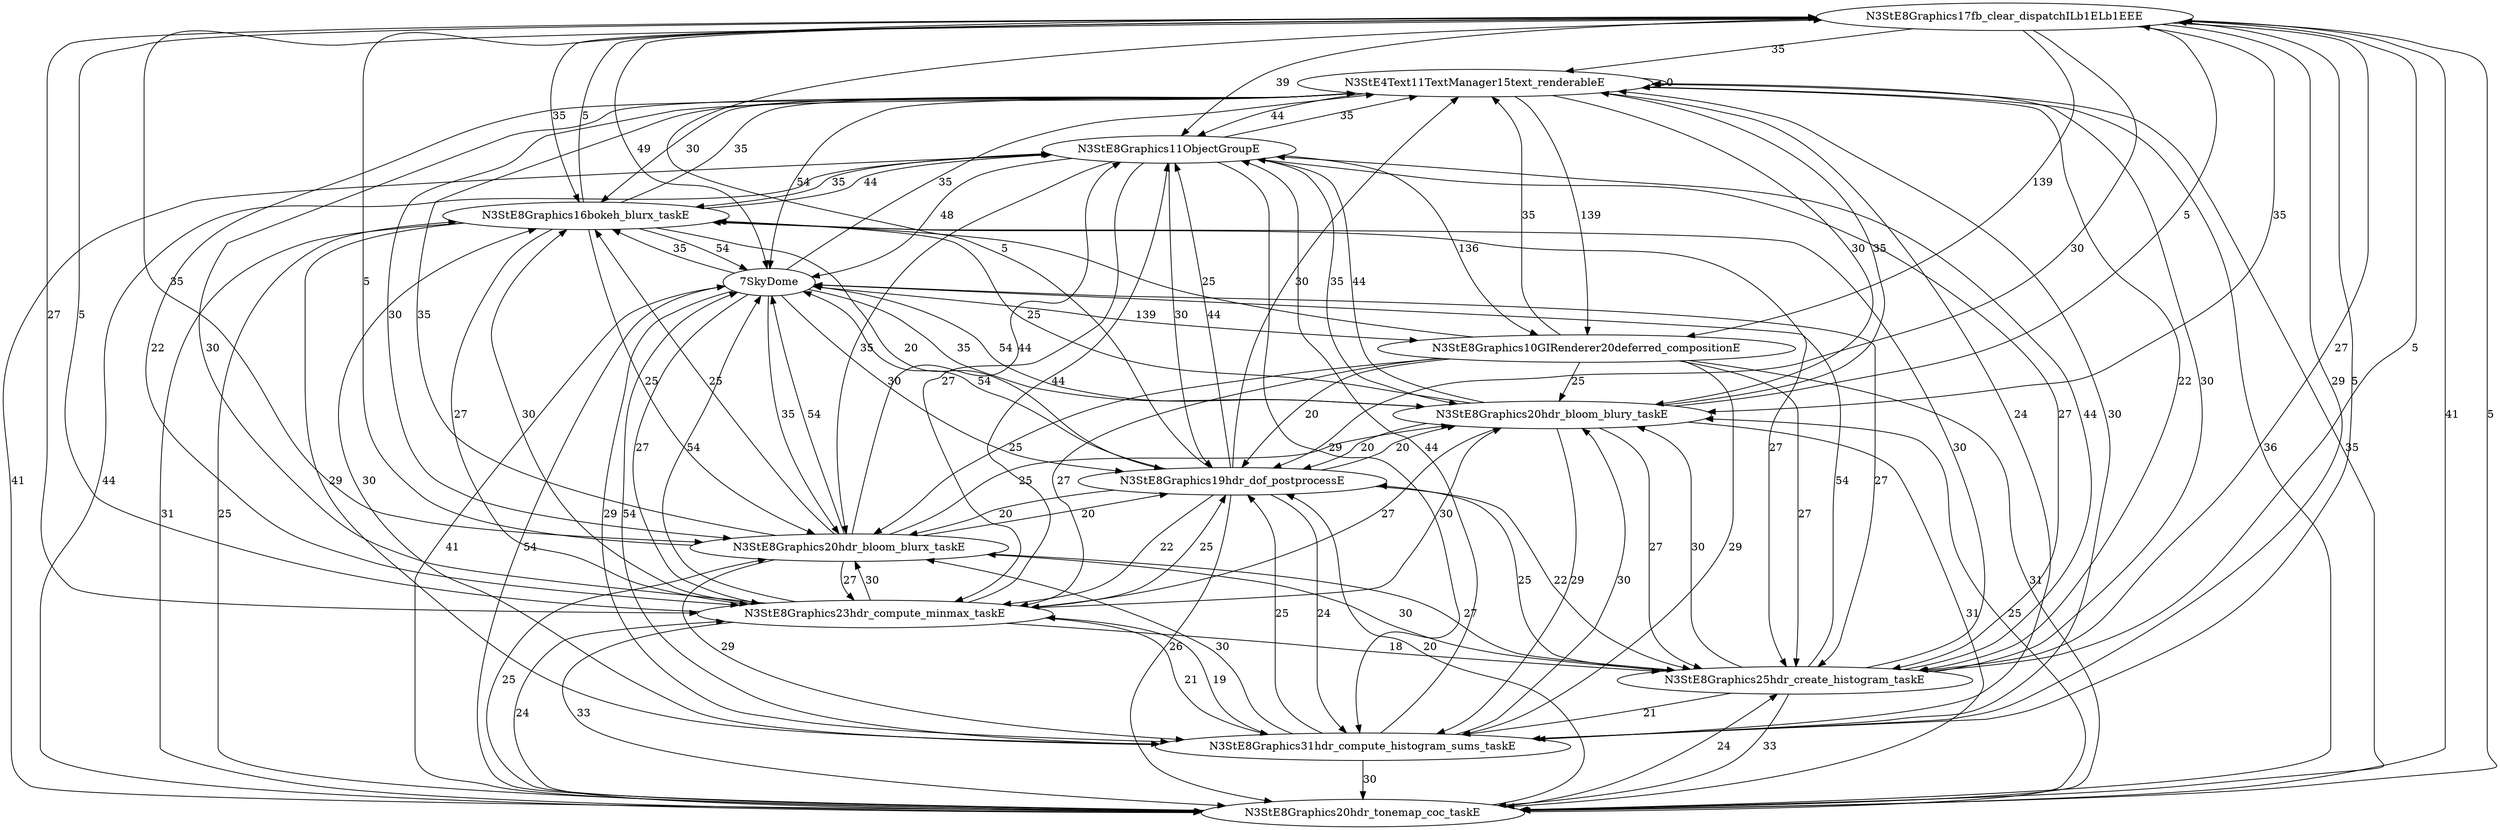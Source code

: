 digraph G {
	N3StE8Graphics17fb_clear_dispatchILb1ELb1EEE -> N3StE4Text11TextManager15text_renderableE	 [label=35];
	N3StE8Graphics17fb_clear_dispatchILb1ELb1EEE -> N3StE8Graphics11ObjectGroupE	 [label=39];
	N3StE8Graphics17fb_clear_dispatchILb1ELb1EEE -> N3StE8Graphics10GIRenderer20deferred_compositionE	 [label=139];
	N3StE8Graphics17fb_clear_dispatchILb1ELb1EEE -> N3StE8Graphics20hdr_tonemap_coc_taskE	 [label=41];
	N3StE8Graphics17fb_clear_dispatchILb1ELb1EEE -> N3StE8Graphics31hdr_compute_histogram_sums_taskE	 [label=29];
	N3StE8Graphics17fb_clear_dispatchILb1ELb1EEE -> N3StE8Graphics25hdr_create_histogram_taskE	 [label=27];
	N3StE8Graphics17fb_clear_dispatchILb1ELb1EEE -> N3StE8Graphics23hdr_compute_minmax_taskE	 [label=27];
	N3StE8Graphics17fb_clear_dispatchILb1ELb1EEE -> N3StE8Graphics20hdr_bloom_blurx_taskE	 [label=35];
	N3StE8Graphics17fb_clear_dispatchILb1ELb1EEE -> N3StE8Graphics19hdr_dof_postprocessE	 [label=30];
	N3StE8Graphics17fb_clear_dispatchILb1ELb1EEE -> "7SkyDome"	 [label=49];
	N3StE8Graphics17fb_clear_dispatchILb1ELb1EEE -> N3StE8Graphics20hdr_bloom_blury_taskE	 [label=35];
	N3StE8Graphics17fb_clear_dispatchILb1ELb1EEE -> N3StE8Graphics16bokeh_blurx_taskE	 [label=35];
	N3StE4Text11TextManager15text_renderableE -> N3StE4Text11TextManager15text_renderableE	 [label=0];
	N3StE4Text11TextManager15text_renderableE -> N3StE8Graphics11ObjectGroupE	 [label=44];
	N3StE4Text11TextManager15text_renderableE -> N3StE8Graphics10GIRenderer20deferred_compositionE	 [label=139];
	N3StE4Text11TextManager15text_renderableE -> N3StE8Graphics20hdr_tonemap_coc_taskE	 [label=36];
	N3StE4Text11TextManager15text_renderableE -> N3StE8Graphics31hdr_compute_histogram_sums_taskE	 [label=24];
	N3StE4Text11TextManager15text_renderableE -> N3StE8Graphics25hdr_create_histogram_taskE	 [label=22];
	N3StE4Text11TextManager15text_renderableE -> N3StE8Graphics23hdr_compute_minmax_taskE	 [label=22];
	N3StE4Text11TextManager15text_renderableE -> N3StE8Graphics20hdr_bloom_blurx_taskE	 [label=30];
	N3StE4Text11TextManager15text_renderableE -> "7SkyDome"	 [label=54];
	N3StE4Text11TextManager15text_renderableE -> N3StE8Graphics20hdr_bloom_blury_taskE	 [label=30];
	N3StE4Text11TextManager15text_renderableE -> N3StE8Graphics16bokeh_blurx_taskE	 [label=30];
	N3StE8Graphics11ObjectGroupE -> N3StE4Text11TextManager15text_renderableE	 [label=35];
	N3StE8Graphics11ObjectGroupE -> N3StE8Graphics10GIRenderer20deferred_compositionE	 [label=136];
	N3StE8Graphics11ObjectGroupE -> N3StE8Graphics20hdr_tonemap_coc_taskE	 [label=41];
	N3StE8Graphics11ObjectGroupE -> N3StE8Graphics31hdr_compute_histogram_sums_taskE	 [label=29];
	N3StE8Graphics11ObjectGroupE -> N3StE8Graphics25hdr_create_histogram_taskE	 [label=27];
	N3StE8Graphics11ObjectGroupE -> N3StE8Graphics23hdr_compute_minmax_taskE	 [label=27];
	N3StE8Graphics11ObjectGroupE -> N3StE8Graphics20hdr_bloom_blurx_taskE	 [label=35];
	N3StE8Graphics11ObjectGroupE -> N3StE8Graphics19hdr_dof_postprocessE	 [label=30];
	N3StE8Graphics11ObjectGroupE -> "7SkyDome"	 [label=48];
	N3StE8Graphics11ObjectGroupE -> N3StE8Graphics20hdr_bloom_blury_taskE	 [label=35];
	N3StE8Graphics11ObjectGroupE -> N3StE8Graphics16bokeh_blurx_taskE	 [label=35];
	N3StE8Graphics10GIRenderer20deferred_compositionE -> N3StE4Text11TextManager15text_renderableE	 [label=35];
	N3StE8Graphics10GIRenderer20deferred_compositionE -> N3StE8Graphics20hdr_tonemap_coc_taskE	 [label=31];
	N3StE8Graphics10GIRenderer20deferred_compositionE -> N3StE8Graphics31hdr_compute_histogram_sums_taskE	 [label=29];
	N3StE8Graphics10GIRenderer20deferred_compositionE -> N3StE8Graphics25hdr_create_histogram_taskE	 [label=27];
	N3StE8Graphics10GIRenderer20deferred_compositionE -> N3StE8Graphics23hdr_compute_minmax_taskE	 [label=27];
	N3StE8Graphics10GIRenderer20deferred_compositionE -> N3StE8Graphics20hdr_bloom_blurx_taskE	 [label=25];
	N3StE8Graphics10GIRenderer20deferred_compositionE -> N3StE8Graphics19hdr_dof_postprocessE	 [label=20];
	N3StE8Graphics10GIRenderer20deferred_compositionE -> N3StE8Graphics20hdr_bloom_blury_taskE	 [label=25];
	N3StE8Graphics10GIRenderer20deferred_compositionE -> N3StE8Graphics16bokeh_blurx_taskE	 [label=25];
	N3StE8Graphics20hdr_tonemap_coc_taskE -> N3StE8Graphics17fb_clear_dispatchILb1ELb1EEE	 [label=5];
	N3StE8Graphics20hdr_tonemap_coc_taskE -> N3StE4Text11TextManager15text_renderableE	 [label=35];
	N3StE8Graphics20hdr_tonemap_coc_taskE -> N3StE8Graphics11ObjectGroupE	 [label=44];
	N3StE8Graphics20hdr_tonemap_coc_taskE -> N3StE8Graphics25hdr_create_histogram_taskE	 [label=24];
	N3StE8Graphics20hdr_tonemap_coc_taskE -> N3StE8Graphics23hdr_compute_minmax_taskE	 [label=24];
	N3StE8Graphics20hdr_tonemap_coc_taskE -> N3StE8Graphics20hdr_bloom_blurx_taskE	 [label=25];
	N3StE8Graphics20hdr_tonemap_coc_taskE -> N3StE8Graphics19hdr_dof_postprocessE	 [label=20];
	N3StE8Graphics20hdr_tonemap_coc_taskE -> "7SkyDome"	 [label=54];
	N3StE8Graphics20hdr_tonemap_coc_taskE -> N3StE8Graphics20hdr_bloom_blury_taskE	 [label=25];
	N3StE8Graphics20hdr_tonemap_coc_taskE -> N3StE8Graphics16bokeh_blurx_taskE	 [label=25];
	N3StE8Graphics31hdr_compute_histogram_sums_taskE -> N3StE8Graphics17fb_clear_dispatchILb1ELb1EEE	 [label=5];
	N3StE8Graphics31hdr_compute_histogram_sums_taskE -> N3StE4Text11TextManager15text_renderableE	 [label=30];
	N3StE8Graphics31hdr_compute_histogram_sums_taskE -> N3StE8Graphics11ObjectGroupE	 [label=44];
	N3StE8Graphics31hdr_compute_histogram_sums_taskE -> N3StE8Graphics20hdr_tonemap_coc_taskE	 [label=30];
	N3StE8Graphics31hdr_compute_histogram_sums_taskE -> N3StE8Graphics23hdr_compute_minmax_taskE	 [label=19];
	N3StE8Graphics31hdr_compute_histogram_sums_taskE -> N3StE8Graphics20hdr_bloom_blurx_taskE	 [label=30];
	N3StE8Graphics31hdr_compute_histogram_sums_taskE -> N3StE8Graphics19hdr_dof_postprocessE	 [label=25];
	N3StE8Graphics31hdr_compute_histogram_sums_taskE -> "7SkyDome"	 [label=54];
	N3StE8Graphics31hdr_compute_histogram_sums_taskE -> N3StE8Graphics20hdr_bloom_blury_taskE	 [label=30];
	N3StE8Graphics31hdr_compute_histogram_sums_taskE -> N3StE8Graphics16bokeh_blurx_taskE	 [label=30];
	N3StE8Graphics25hdr_create_histogram_taskE -> N3StE8Graphics17fb_clear_dispatchILb1ELb1EEE	 [label=5];
	N3StE8Graphics25hdr_create_histogram_taskE -> N3StE4Text11TextManager15text_renderableE	 [label=30];
	N3StE8Graphics25hdr_create_histogram_taskE -> N3StE8Graphics11ObjectGroupE	 [label=44];
	N3StE8Graphics25hdr_create_histogram_taskE -> N3StE8Graphics20hdr_tonemap_coc_taskE	 [label=33];
	N3StE8Graphics25hdr_create_histogram_taskE -> N3StE8Graphics31hdr_compute_histogram_sums_taskE	 [label=21];
	N3StE8Graphics25hdr_create_histogram_taskE -> N3StE8Graphics20hdr_bloom_blurx_taskE	 [label=30];
	N3StE8Graphics25hdr_create_histogram_taskE -> N3StE8Graphics19hdr_dof_postprocessE	 [label=25];
	N3StE8Graphics25hdr_create_histogram_taskE -> "7SkyDome"	 [label=54];
	N3StE8Graphics25hdr_create_histogram_taskE -> N3StE8Graphics20hdr_bloom_blury_taskE	 [label=30];
	N3StE8Graphics25hdr_create_histogram_taskE -> N3StE8Graphics16bokeh_blurx_taskE	 [label=30];
	N3StE8Graphics23hdr_compute_minmax_taskE -> N3StE8Graphics17fb_clear_dispatchILb1ELb1EEE	 [label=5];
	N3StE8Graphics23hdr_compute_minmax_taskE -> N3StE4Text11TextManager15text_renderableE	 [label=30];
	N3StE8Graphics23hdr_compute_minmax_taskE -> N3StE8Graphics11ObjectGroupE	 [label=44];
	N3StE8Graphics23hdr_compute_minmax_taskE -> N3StE8Graphics20hdr_tonemap_coc_taskE	 [label=33];
	N3StE8Graphics23hdr_compute_minmax_taskE -> N3StE8Graphics31hdr_compute_histogram_sums_taskE	 [label=21];
	N3StE8Graphics23hdr_compute_minmax_taskE -> N3StE8Graphics25hdr_create_histogram_taskE	 [label=18];
	N3StE8Graphics23hdr_compute_minmax_taskE -> N3StE8Graphics20hdr_bloom_blurx_taskE	 [label=30];
	N3StE8Graphics23hdr_compute_minmax_taskE -> N3StE8Graphics19hdr_dof_postprocessE	 [label=25];
	N3StE8Graphics23hdr_compute_minmax_taskE -> "7SkyDome"	 [label=54];
	N3StE8Graphics23hdr_compute_minmax_taskE -> N3StE8Graphics20hdr_bloom_blury_taskE	 [label=30];
	N3StE8Graphics23hdr_compute_minmax_taskE -> N3StE8Graphics16bokeh_blurx_taskE	 [label=30];
	N3StE8Graphics20hdr_bloom_blurx_taskE -> N3StE8Graphics17fb_clear_dispatchILb1ELb1EEE	 [label=5];
	N3StE8Graphics20hdr_bloom_blurx_taskE -> N3StE4Text11TextManager15text_renderableE	 [label=35];
	N3StE8Graphics20hdr_bloom_blurx_taskE -> N3StE8Graphics11ObjectGroupE	 [label=44];
	N3StE8Graphics20hdr_bloom_blurx_taskE -> N3StE8Graphics31hdr_compute_histogram_sums_taskE	 [label=29];
	N3StE8Graphics20hdr_bloom_blurx_taskE -> N3StE8Graphics25hdr_create_histogram_taskE	 [label=27];
	N3StE8Graphics20hdr_bloom_blurx_taskE -> N3StE8Graphics23hdr_compute_minmax_taskE	 [label=27];
	N3StE8Graphics20hdr_bloom_blurx_taskE -> N3StE8Graphics19hdr_dof_postprocessE	 [label=20];
	N3StE8Graphics20hdr_bloom_blurx_taskE -> "7SkyDome"	 [label=54];
	N3StE8Graphics20hdr_bloom_blurx_taskE -> N3StE8Graphics20hdr_bloom_blury_taskE	 [label=25];
	N3StE8Graphics20hdr_bloom_blurx_taskE -> N3StE8Graphics16bokeh_blurx_taskE	 [label=25];
	N3StE8Graphics19hdr_dof_postprocessE -> N3StE8Graphics17fb_clear_dispatchILb1ELb1EEE	 [label=5];
	N3StE8Graphics19hdr_dof_postprocessE -> N3StE4Text11TextManager15text_renderableE	 [label=30];
	N3StE8Graphics19hdr_dof_postprocessE -> N3StE8Graphics11ObjectGroupE	 [label=44];
	N3StE8Graphics19hdr_dof_postprocessE -> N3StE8Graphics20hdr_tonemap_coc_taskE	 [label=26];
	N3StE8Graphics19hdr_dof_postprocessE -> N3StE8Graphics31hdr_compute_histogram_sums_taskE	 [label=24];
	N3StE8Graphics19hdr_dof_postprocessE -> N3StE8Graphics25hdr_create_histogram_taskE	 [label=22];
	N3StE8Graphics19hdr_dof_postprocessE -> N3StE8Graphics23hdr_compute_minmax_taskE	 [label=22];
	N3StE8Graphics19hdr_dof_postprocessE -> N3StE8Graphics20hdr_bloom_blurx_taskE	 [label=20];
	N3StE8Graphics19hdr_dof_postprocessE -> "7SkyDome"	 [label=54];
	N3StE8Graphics19hdr_dof_postprocessE -> N3StE8Graphics20hdr_bloom_blury_taskE	 [label=20];
	"7SkyDome" -> N3StE4Text11TextManager15text_renderableE	 [label=35];
	"7SkyDome" -> N3StE8Graphics10GIRenderer20deferred_compositionE	 [label=139];
	"7SkyDome" -> N3StE8Graphics20hdr_tonemap_coc_taskE	 [label=41];
	"7SkyDome" -> N3StE8Graphics31hdr_compute_histogram_sums_taskE	 [label=29];
	"7SkyDome" -> N3StE8Graphics25hdr_create_histogram_taskE	 [label=27];
	"7SkyDome" -> N3StE8Graphics23hdr_compute_minmax_taskE	 [label=27];
	"7SkyDome" -> N3StE8Graphics20hdr_bloom_blurx_taskE	 [label=35];
	"7SkyDome" -> N3StE8Graphics19hdr_dof_postprocessE	 [label=30];
	"7SkyDome" -> N3StE8Graphics20hdr_bloom_blury_taskE	 [label=35];
	"7SkyDome" -> N3StE8Graphics16bokeh_blurx_taskE	 [label=35];
	N3StE8Graphics20hdr_bloom_blury_taskE -> N3StE8Graphics17fb_clear_dispatchILb1ELb1EEE	 [label=5];
	N3StE8Graphics20hdr_bloom_blury_taskE -> N3StE4Text11TextManager15text_renderableE	 [label=35];
	N3StE8Graphics20hdr_bloom_blury_taskE -> N3StE8Graphics11ObjectGroupE	 [label=44];
	N3StE8Graphics20hdr_bloom_blury_taskE -> N3StE8Graphics20hdr_tonemap_coc_taskE	 [label=31];
	N3StE8Graphics20hdr_bloom_blury_taskE -> N3StE8Graphics31hdr_compute_histogram_sums_taskE	 [label=29];
	N3StE8Graphics20hdr_bloom_blury_taskE -> N3StE8Graphics25hdr_create_histogram_taskE	 [label=27];
	N3StE8Graphics20hdr_bloom_blury_taskE -> N3StE8Graphics23hdr_compute_minmax_taskE	 [label=27];
	N3StE8Graphics20hdr_bloom_blury_taskE -> N3StE8Graphics19hdr_dof_postprocessE	 [label=20];
	N3StE8Graphics20hdr_bloom_blury_taskE -> "7SkyDome"	 [label=54];
	N3StE8Graphics20hdr_bloom_blury_taskE -> N3StE8Graphics16bokeh_blurx_taskE	 [label=25];
	N3StE8Graphics16bokeh_blurx_taskE -> N3StE8Graphics17fb_clear_dispatchILb1ELb1EEE	 [label=5];
	N3StE8Graphics16bokeh_blurx_taskE -> N3StE4Text11TextManager15text_renderableE	 [label=35];
	N3StE8Graphics16bokeh_blurx_taskE -> N3StE8Graphics11ObjectGroupE	 [label=44];
	N3StE8Graphics16bokeh_blurx_taskE -> N3StE8Graphics20hdr_tonemap_coc_taskE	 [label=31];
	N3StE8Graphics16bokeh_blurx_taskE -> N3StE8Graphics31hdr_compute_histogram_sums_taskE	 [label=29];
	N3StE8Graphics16bokeh_blurx_taskE -> N3StE8Graphics25hdr_create_histogram_taskE	 [label=27];
	N3StE8Graphics16bokeh_blurx_taskE -> N3StE8Graphics23hdr_compute_minmax_taskE	 [label=27];
	N3StE8Graphics16bokeh_blurx_taskE -> N3StE8Graphics20hdr_bloom_blurx_taskE	 [label=25];
	N3StE8Graphics16bokeh_blurx_taskE -> N3StE8Graphics19hdr_dof_postprocessE	 [label=20];
	N3StE8Graphics16bokeh_blurx_taskE -> "7SkyDome"	 [label=54];
}

